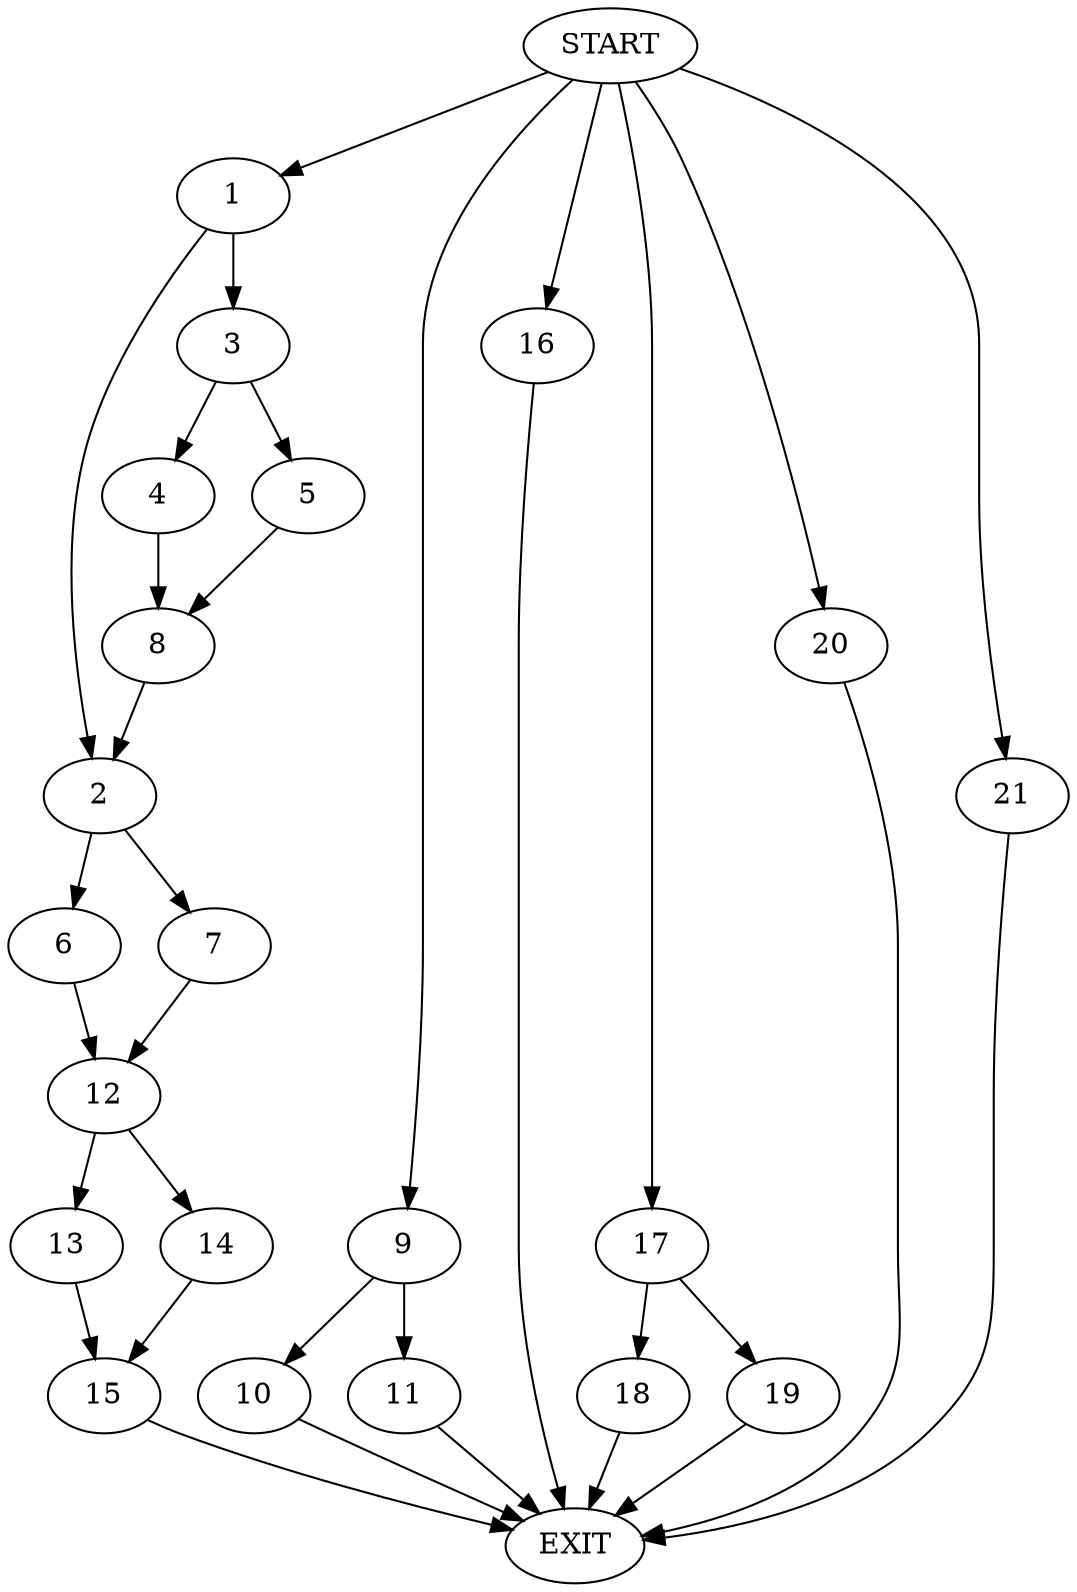 digraph {
0 [label="START"]
22 [label="EXIT"]
0 -> 1
1 -> 2
1 -> 3
3 -> 4
3 -> 5
2 -> 6
2 -> 7
4 -> 8
5 -> 8
8 -> 2
0 -> 9
9 -> 10
9 -> 11
10 -> 22
11 -> 22
7 -> 12
6 -> 12
12 -> 13
12 -> 14
13 -> 15
14 -> 15
0 -> 16
16 -> 22
0 -> 17
17 -> 18
17 -> 19
18 -> 22
19 -> 22
15 -> 22
0 -> 20
20 -> 22
0 -> 21
21 -> 22
}

